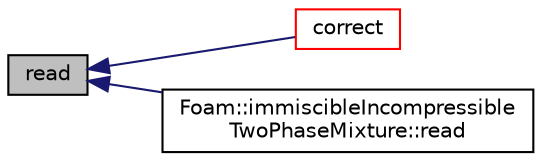 digraph "read"
{
  bgcolor="transparent";
  edge [fontname="Helvetica",fontsize="10",labelfontname="Helvetica",labelfontsize="10"];
  node [fontname="Helvetica",fontsize="10",shape=record];
  rankdir="LR";
  Node1 [label="read",height=0.2,width=0.4,color="black", fillcolor="grey75", style="filled", fontcolor="black"];
  Node1 -> Node2 [dir="back",color="midnightblue",fontsize="10",style="solid",fontname="Helvetica"];
  Node2 [label="correct",height=0.2,width=0.4,color="red",URL="$a01052.html#aa40b482ba81fd8de31bdba348c184074",tooltip="Correct the laminar viscosity. "];
  Node1 -> Node3 [dir="back",color="midnightblue",fontsize="10",style="solid",fontname="Helvetica"];
  Node3 [label="Foam::immiscibleIncompressible\lTwoPhaseMixture::read",height=0.2,width=0.4,color="black",URL="$a01040.html#abcf7aafd601a940195284bc91610bb08",tooltip="Read base transportProperties dictionary. "];
}
